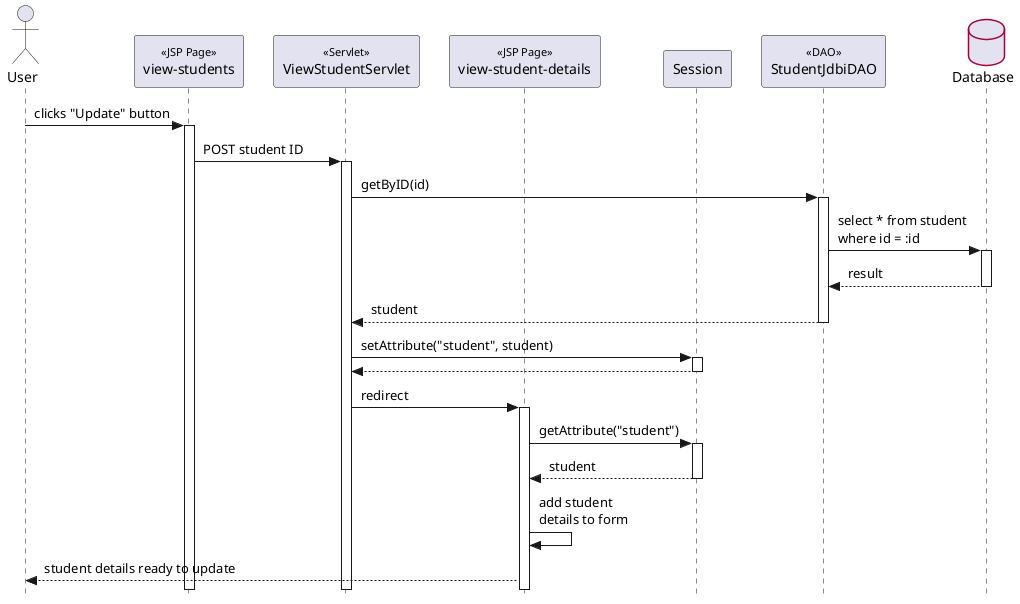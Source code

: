 @startuml

' === Style Tweaks ===

skinparam {
  Style StrictUML
  RoundCorner 5
  ParticipantPadding 10
  Padding 2
  SequenceStereotype {
    Font {
      Size 11
      Style plain
    }
  }
  Database {
    BorderColor #A80036
  }
}


' === Actors / Participants

actor "User" as user
participant "view-students" as viewPage << JSP Page >>
participant "ViewStudentServlet" as viewServlet <<Servlet>>
participant "view-student-details" as editPage << JSP Page >>
participant "Session" as session
participant "StudentJdbiDAO" as dao << DAO >>
database "Database" as db


' === Interactions ===

user -> viewPage++ : clicks "Update" button

viewPage -> viewServlet++ : POST student ID

viewServlet -> dao++ : getByID(id)
dao -> db++ : select * from student\nwhere id = :id
return result
return student

viewServlet -> session++ : setAttribute("student", student)
return

viewServlet -> editPage++ : redirect
editPage -> session++ : getAttribute("student")
return student

editPage -> editPage : add student\ndetails to form

editPage -->user : student details ready to update

@enduml
